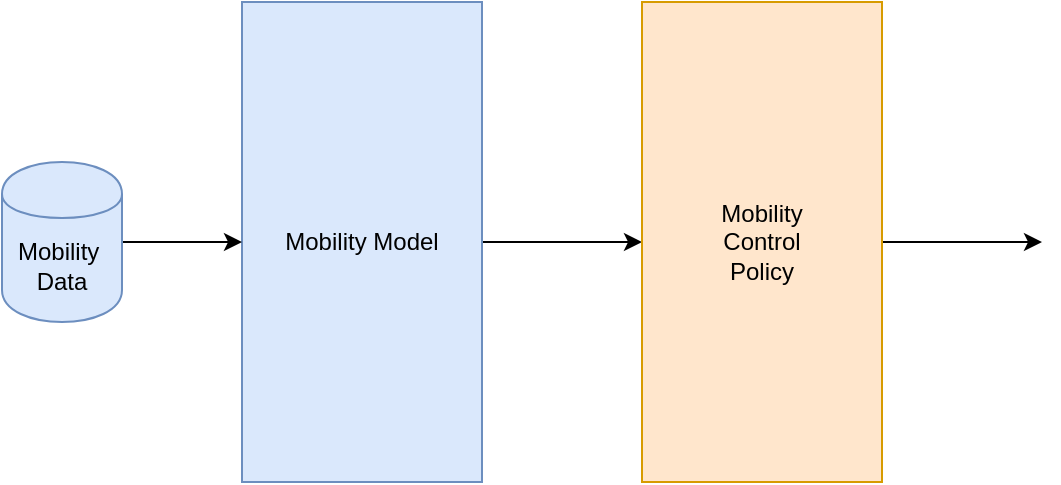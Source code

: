 <mxfile version="13.3.5" type="github">
  <diagram id="jKpAJ13wnrlV4QPyBCpc" name="Page-1">
    <mxGraphModel dx="1042" dy="678" grid="1" gridSize="10" guides="1" tooltips="1" connect="1" arrows="1" fold="1" page="1" pageScale="1" pageWidth="850" pageHeight="1100" math="0" shadow="0">
      <root>
        <mxCell id="0" />
        <mxCell id="1" parent="0" />
        <mxCell id="cWH1D8ZTZupAAVUN-6vR-6" value="" style="edgeStyle=orthogonalEdgeStyle;rounded=0;orthogonalLoop=1;jettySize=auto;html=1;" edge="1" parent="1" source="cWH1D8ZTZupAAVUN-6vR-2" target="cWH1D8ZTZupAAVUN-6vR-5">
          <mxGeometry relative="1" as="geometry" />
        </mxCell>
        <mxCell id="cWH1D8ZTZupAAVUN-6vR-2" value="Mobility Model" style="rounded=0;whiteSpace=wrap;html=1;fillColor=#dae8fc;strokeColor=#6c8ebf;" vertex="1" parent="1">
          <mxGeometry x="320" y="80" width="120" height="240" as="geometry" />
        </mxCell>
        <mxCell id="cWH1D8ZTZupAAVUN-6vR-4" style="edgeStyle=orthogonalEdgeStyle;rounded=0;orthogonalLoop=1;jettySize=auto;html=1;entryX=0;entryY=0.5;entryDx=0;entryDy=0;" edge="1" parent="1" source="cWH1D8ZTZupAAVUN-6vR-3" target="cWH1D8ZTZupAAVUN-6vR-2">
          <mxGeometry relative="1" as="geometry" />
        </mxCell>
        <mxCell id="cWH1D8ZTZupAAVUN-6vR-3" value="Mobility&amp;nbsp;&lt;br&gt;Data" style="shape=cylinder;whiteSpace=wrap;html=1;boundedLbl=1;backgroundOutline=1;fillColor=#dae8fc;strokeColor=#6c8ebf;" vertex="1" parent="1">
          <mxGeometry x="200" y="160" width="60" height="80" as="geometry" />
        </mxCell>
        <mxCell id="cWH1D8ZTZupAAVUN-6vR-8" value="" style="edgeStyle=orthogonalEdgeStyle;rounded=0;orthogonalLoop=1;jettySize=auto;html=1;" edge="1" parent="1" source="cWH1D8ZTZupAAVUN-6vR-5">
          <mxGeometry relative="1" as="geometry">
            <mxPoint x="720" y="200" as="targetPoint" />
          </mxGeometry>
        </mxCell>
        <mxCell id="cWH1D8ZTZupAAVUN-6vR-5" value="Mobility&lt;br&gt;Control &lt;br&gt;Policy" style="rounded=0;whiteSpace=wrap;html=1;fillColor=#ffe6cc;strokeColor=#d79b00;" vertex="1" parent="1">
          <mxGeometry x="520" y="80" width="120" height="240" as="geometry" />
        </mxCell>
      </root>
    </mxGraphModel>
  </diagram>
</mxfile>
